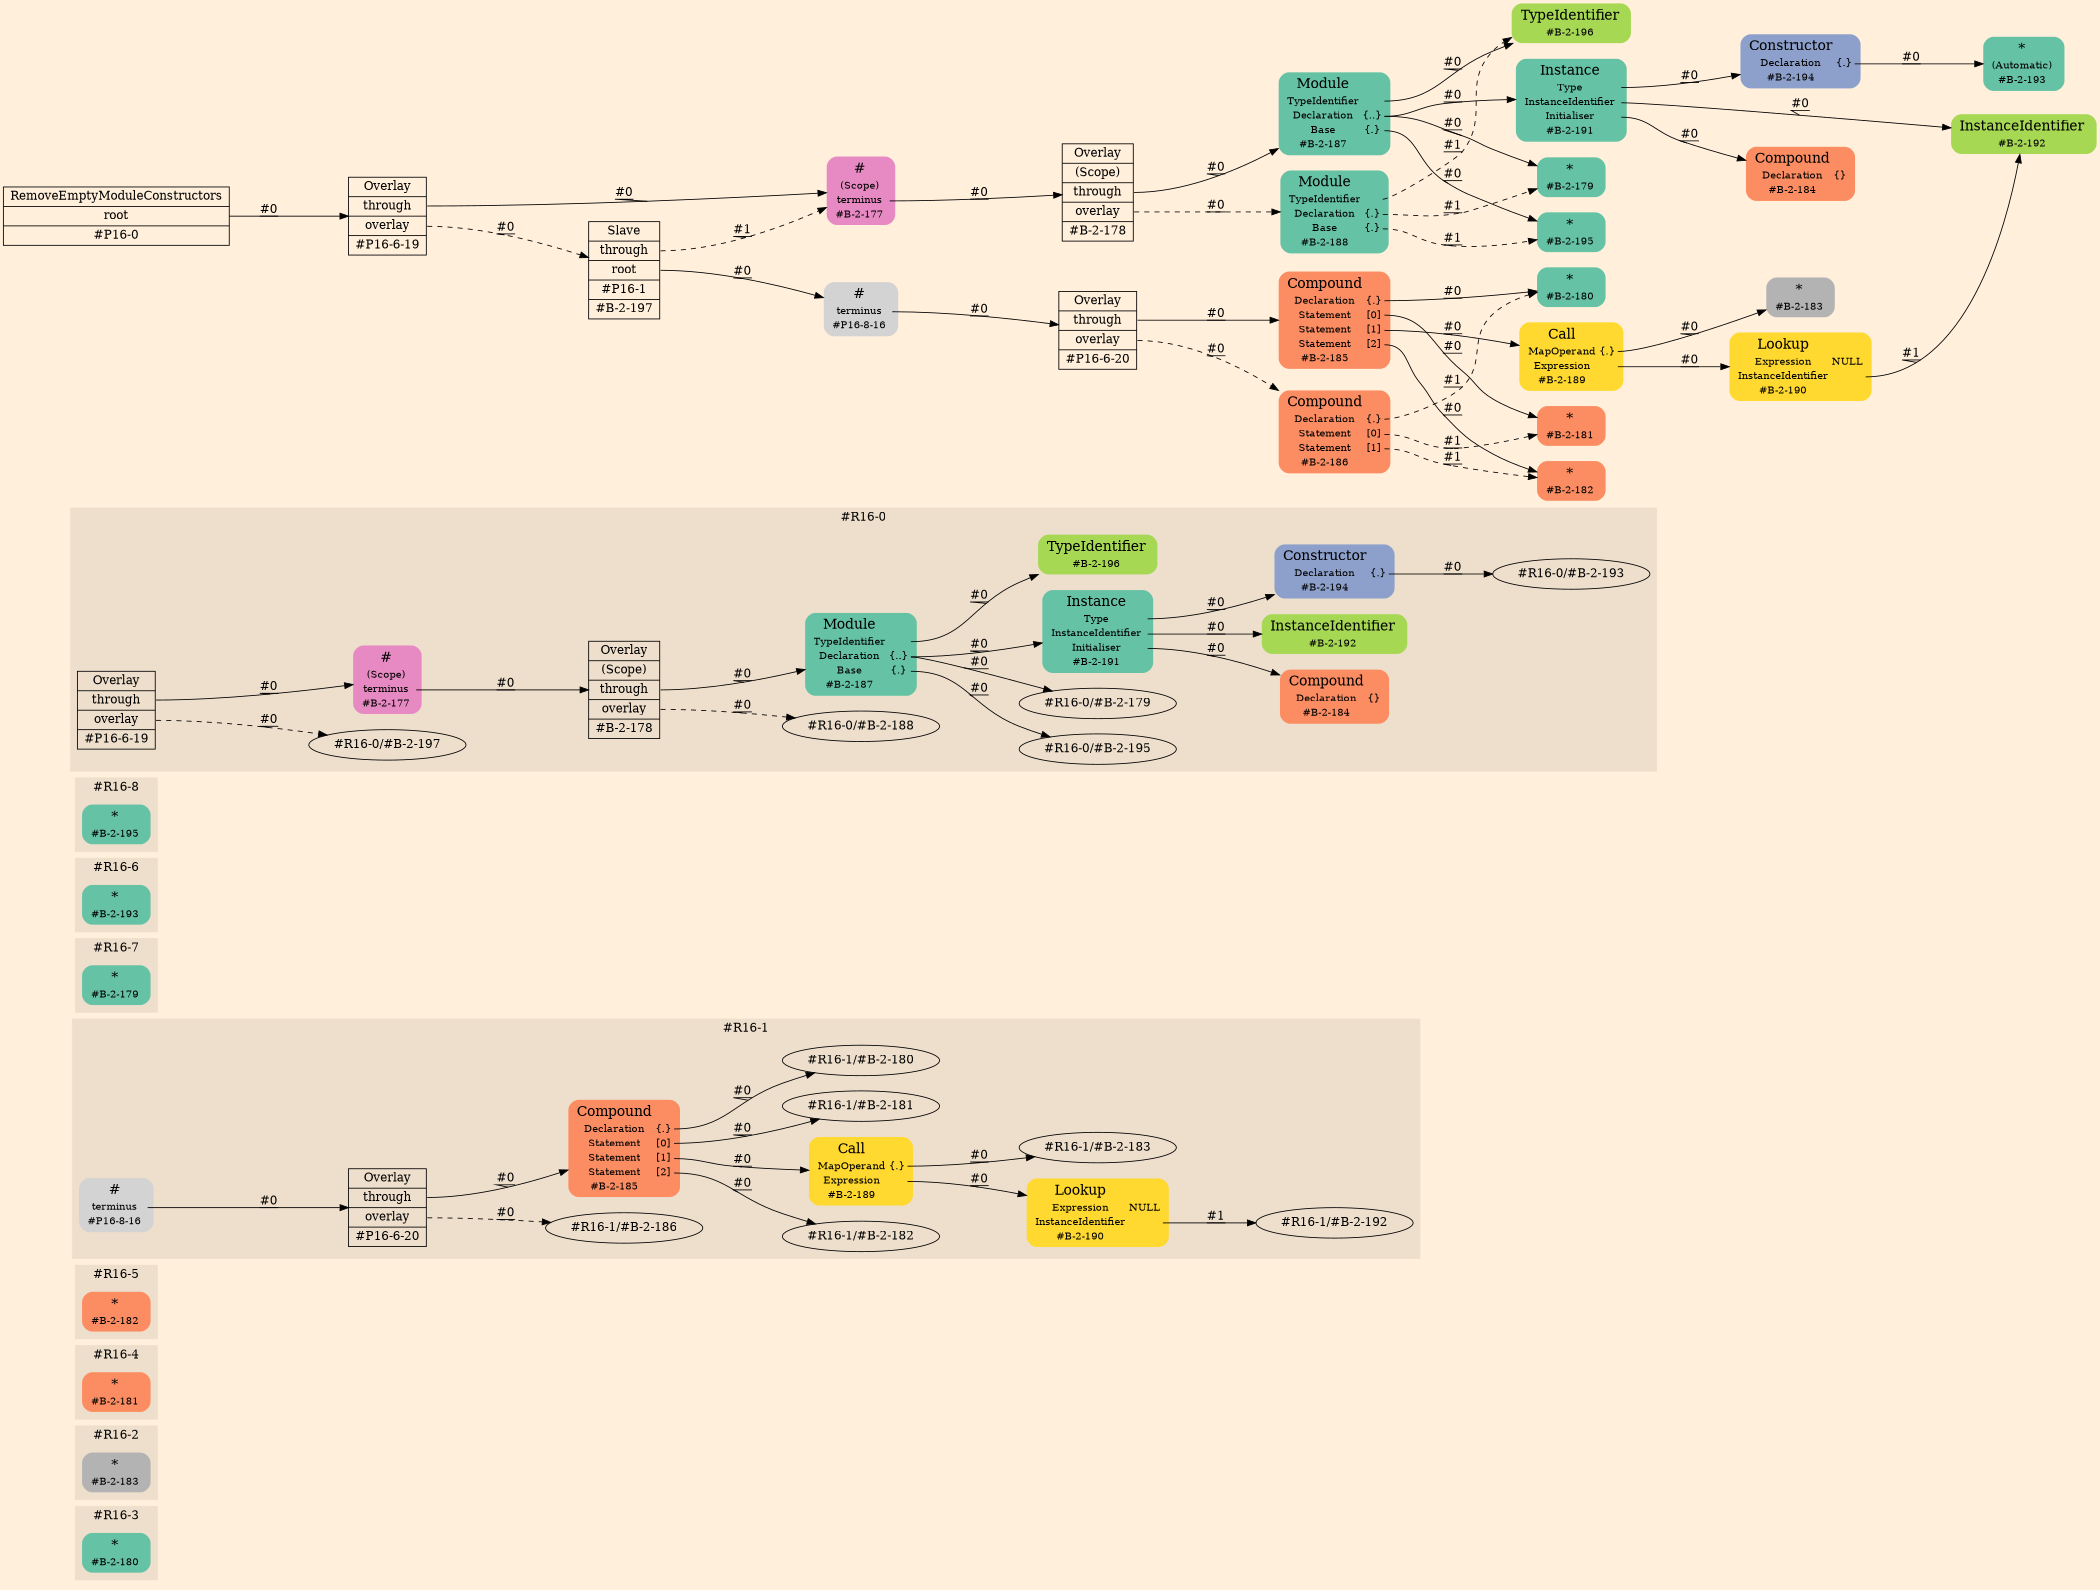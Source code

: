 digraph Inferno {
graph [
rankdir = "LR"
ranksep = 1.0
size = "14,20"
bgcolor = antiquewhite1
color = black
fontcolor = black
];
node [
];
subgraph "cluster#R16-3" {
label = "#R16-3"
style = "filled"
color = antiquewhite2
"#R16-3/#B-2-180" [
shape = "plaintext"
fillcolor = "/set28/1"
label = <<TABLE BORDER="0" CELLBORDER="0" CELLSPACING="0">
 <TR>
  <TD><FONT POINT-SIZE="16.0">*</FONT></TD>
  <TD></TD>
 </TR>
 <TR>
  <TD>#B-2-180</TD>
  <TD PORT="port0"></TD>
 </TR>
</TABLE>>
style = "rounded,filled"
fontsize = "12"
];
}
subgraph "cluster#R16-2" {
label = "#R16-2"
style = "filled"
color = antiquewhite2
"#R16-2/#B-2-183" [
shape = "plaintext"
fillcolor = "/set28/8"
label = <<TABLE BORDER="0" CELLBORDER="0" CELLSPACING="0">
 <TR>
  <TD><FONT POINT-SIZE="16.0">*</FONT></TD>
  <TD></TD>
 </TR>
 <TR>
  <TD>#B-2-183</TD>
  <TD PORT="port0"></TD>
 </TR>
</TABLE>>
style = "rounded,filled"
fontsize = "12"
];
}
subgraph "cluster#R16-4" {
label = "#R16-4"
style = "filled"
color = antiquewhite2
"#R16-4/#B-2-181" [
shape = "plaintext"
fillcolor = "/set28/2"
label = <<TABLE BORDER="0" CELLBORDER="0" CELLSPACING="0">
 <TR>
  <TD><FONT POINT-SIZE="16.0">*</FONT></TD>
  <TD></TD>
 </TR>
 <TR>
  <TD>#B-2-181</TD>
  <TD PORT="port0"></TD>
 </TR>
</TABLE>>
style = "rounded,filled"
fontsize = "12"
];
}
subgraph "cluster#R16-5" {
label = "#R16-5"
style = "filled"
color = antiquewhite2
"#R16-5/#B-2-182" [
shape = "plaintext"
fillcolor = "/set28/2"
label = <<TABLE BORDER="0" CELLBORDER="0" CELLSPACING="0">
 <TR>
  <TD><FONT POINT-SIZE="16.0">*</FONT></TD>
  <TD></TD>
 </TR>
 <TR>
  <TD>#B-2-182</TD>
  <TD PORT="port0"></TD>
 </TR>
</TABLE>>
style = "rounded,filled"
fontsize = "12"
];
}
subgraph "cluster#R16-1" {
label = "#R16-1"
style = "filled"
color = antiquewhite2
"#R16-1/#B-2-190" [
shape = "plaintext"
fillcolor = "/set28/6"
label = <<TABLE BORDER="0" CELLBORDER="0" CELLSPACING="0">
 <TR>
  <TD><FONT POINT-SIZE="16.0">Lookup</FONT></TD>
  <TD></TD>
 </TR>
 <TR>
  <TD>Expression</TD>
  <TD PORT="port0">NULL</TD>
 </TR>
 <TR>
  <TD>InstanceIdentifier</TD>
  <TD PORT="port1"></TD>
 </TR>
 <TR>
  <TD>#B-2-190</TD>
  <TD PORT="port2"></TD>
 </TR>
</TABLE>>
style = "rounded,filled"
fontsize = "12"
];
"#R16-1/#B-2-189" [
shape = "plaintext"
fillcolor = "/set28/6"
label = <<TABLE BORDER="0" CELLBORDER="0" CELLSPACING="0">
 <TR>
  <TD><FONT POINT-SIZE="16.0">Call</FONT></TD>
  <TD></TD>
 </TR>
 <TR>
  <TD>MapOperand</TD>
  <TD PORT="port0">{.}</TD>
 </TR>
 <TR>
  <TD>Expression</TD>
  <TD PORT="port1"></TD>
 </TR>
 <TR>
  <TD>#B-2-189</TD>
  <TD PORT="port2"></TD>
 </TR>
</TABLE>>
style = "rounded,filled"
fontsize = "12"
];
"#R16-1/#B-2-185" [
shape = "plaintext"
fillcolor = "/set28/2"
label = <<TABLE BORDER="0" CELLBORDER="0" CELLSPACING="0">
 <TR>
  <TD><FONT POINT-SIZE="16.0">Compound</FONT></TD>
  <TD></TD>
 </TR>
 <TR>
  <TD>Declaration</TD>
  <TD PORT="port0">{.}</TD>
 </TR>
 <TR>
  <TD>Statement</TD>
  <TD PORT="port1">[0]</TD>
 </TR>
 <TR>
  <TD>Statement</TD>
  <TD PORT="port2">[1]</TD>
 </TR>
 <TR>
  <TD>Statement</TD>
  <TD PORT="port3">[2]</TD>
 </TR>
 <TR>
  <TD>#B-2-185</TD>
  <TD PORT="port4"></TD>
 </TR>
</TABLE>>
style = "rounded,filled"
fontsize = "12"
];
"#R16-1/#P16-8-16" [
shape = "plaintext"
label = <<TABLE BORDER="0" CELLBORDER="0" CELLSPACING="0">
 <TR>
  <TD><FONT POINT-SIZE="16.0">#</FONT></TD>
  <TD></TD>
 </TR>
 <TR>
  <TD>terminus</TD>
  <TD PORT="port0"></TD>
 </TR>
 <TR>
  <TD>#P16-8-16</TD>
  <TD PORT="port1"></TD>
 </TR>
</TABLE>>
style = "rounded,filled"
fontsize = "12"
];
"#R16-1/#P16-6-20" [
shape = "record"
fillcolor = antiquewhite2
label = "<fixed> Overlay | <port0> through | <port1> overlay | <port2> #P16-6-20"
style = "filled"
fontsize = "14"
color = black
fontcolor = black
];
"#R16-1/#B-2-190":port1 -> "#R16-1/#B-2-192" [style="solid"
label = "#1"
decorate = true
color = black
fontcolor = black
];
"#R16-1/#B-2-189":port0 -> "#R16-1/#B-2-183" [style="solid"
label = "#0"
decorate = true
color = black
fontcolor = black
];
"#R16-1/#B-2-189":port1 -> "#R16-1/#B-2-190" [style="solid"
label = "#0"
decorate = true
color = black
fontcolor = black
];
"#R16-1/#B-2-185":port0 -> "#R16-1/#B-2-180" [style="solid"
label = "#0"
decorate = true
color = black
fontcolor = black
];
"#R16-1/#B-2-185":port1 -> "#R16-1/#B-2-181" [style="solid"
label = "#0"
decorate = true
color = black
fontcolor = black
];
"#R16-1/#B-2-185":port2 -> "#R16-1/#B-2-189" [style="solid"
label = "#0"
decorate = true
color = black
fontcolor = black
];
"#R16-1/#B-2-185":port3 -> "#R16-1/#B-2-182" [style="solid"
label = "#0"
decorate = true
color = black
fontcolor = black
];
"#R16-1/#P16-8-16":port0 -> "#R16-1/#P16-6-20" [style="solid"
label = "#0"
decorate = true
color = black
fontcolor = black
];
"#R16-1/#P16-6-20":port0 -> "#R16-1/#B-2-185" [style="solid"
label = "#0"
decorate = true
color = black
fontcolor = black
];
"#R16-1/#P16-6-20":port1 -> "#R16-1/#B-2-186" [style="dashed"
label = "#0"
decorate = true
color = black
fontcolor = black
];
}
subgraph "cluster#R16-7" {
label = "#R16-7"
style = "filled"
color = antiquewhite2
"#R16-7/#B-2-179" [
shape = "plaintext"
fillcolor = "/set28/1"
label = <<TABLE BORDER="0" CELLBORDER="0" CELLSPACING="0">
 <TR>
  <TD><FONT POINT-SIZE="16.0">*</FONT></TD>
  <TD></TD>
 </TR>
 <TR>
  <TD>#B-2-179</TD>
  <TD PORT="port0"></TD>
 </TR>
</TABLE>>
style = "rounded,filled"
fontsize = "12"
];
}
subgraph "cluster#R16-6" {
label = "#R16-6"
style = "filled"
color = antiquewhite2
"#R16-6/#B-2-193" [
shape = "plaintext"
fillcolor = "/set28/1"
label = <<TABLE BORDER="0" CELLBORDER="0" CELLSPACING="0">
 <TR>
  <TD><FONT POINT-SIZE="16.0">*</FONT></TD>
  <TD></TD>
 </TR>
 <TR>
  <TD>#B-2-193</TD>
  <TD PORT="port0"></TD>
 </TR>
</TABLE>>
style = "rounded,filled"
fontsize = "12"
];
}
subgraph "cluster#R16-8" {
label = "#R16-8"
style = "filled"
color = antiquewhite2
"#R16-8/#B-2-195" [
shape = "plaintext"
fillcolor = "/set28/1"
label = <<TABLE BORDER="0" CELLBORDER="0" CELLSPACING="0">
 <TR>
  <TD><FONT POINT-SIZE="16.0">*</FONT></TD>
  <TD></TD>
 </TR>
 <TR>
  <TD>#B-2-195</TD>
  <TD PORT="port0"></TD>
 </TR>
</TABLE>>
style = "rounded,filled"
fontsize = "12"
];
}
subgraph "cluster#R16-0" {
label = "#R16-0"
style = "filled"
color = antiquewhite2
"#R16-0/#B-2-194" [
shape = "plaintext"
fillcolor = "/set28/3"
label = <<TABLE BORDER="0" CELLBORDER="0" CELLSPACING="0">
 <TR>
  <TD><FONT POINT-SIZE="16.0">Constructor</FONT></TD>
  <TD></TD>
 </TR>
 <TR>
  <TD>Declaration</TD>
  <TD PORT="port0">{.}</TD>
 </TR>
 <TR>
  <TD>#B-2-194</TD>
  <TD PORT="port1"></TD>
 </TR>
</TABLE>>
style = "rounded,filled"
fontsize = "12"
];
"#R16-0/#B-2-177" [
shape = "plaintext"
fillcolor = "/set28/4"
label = <<TABLE BORDER="0" CELLBORDER="0" CELLSPACING="0">
 <TR>
  <TD><FONT POINT-SIZE="16.0">#</FONT></TD>
  <TD></TD>
 </TR>
 <TR>
  <TD>(Scope)</TD>
  <TD PORT="port0"></TD>
 </TR>
 <TR>
  <TD>terminus</TD>
  <TD PORT="port1"></TD>
 </TR>
 <TR>
  <TD>#B-2-177</TD>
  <TD PORT="port2"></TD>
 </TR>
</TABLE>>
style = "rounded,filled"
fontsize = "12"
];
"#R16-0/#B-2-196" [
shape = "plaintext"
fillcolor = "/set28/5"
label = <<TABLE BORDER="0" CELLBORDER="0" CELLSPACING="0">
 <TR>
  <TD><FONT POINT-SIZE="16.0">TypeIdentifier</FONT></TD>
  <TD></TD>
 </TR>
 <TR>
  <TD>#B-2-196</TD>
  <TD PORT="port0"></TD>
 </TR>
</TABLE>>
style = "rounded,filled"
fontsize = "12"
];
"#R16-0/#P16-6-19" [
shape = "record"
fillcolor = antiquewhite2
label = "<fixed> Overlay | <port0> through | <port1> overlay | <port2> #P16-6-19"
style = "filled"
fontsize = "14"
color = black
fontcolor = black
];
"#R16-0/#B-2-184" [
shape = "plaintext"
fillcolor = "/set28/2"
label = <<TABLE BORDER="0" CELLBORDER="0" CELLSPACING="0">
 <TR>
  <TD><FONT POINT-SIZE="16.0">Compound</FONT></TD>
  <TD></TD>
 </TR>
 <TR>
  <TD>Declaration</TD>
  <TD PORT="port0">{}</TD>
 </TR>
 <TR>
  <TD>#B-2-184</TD>
  <TD PORT="port1"></TD>
 </TR>
</TABLE>>
style = "rounded,filled"
fontsize = "12"
];
"#R16-0/#B-2-191" [
shape = "plaintext"
fillcolor = "/set28/1"
label = <<TABLE BORDER="0" CELLBORDER="0" CELLSPACING="0">
 <TR>
  <TD><FONT POINT-SIZE="16.0">Instance</FONT></TD>
  <TD></TD>
 </TR>
 <TR>
  <TD>Type</TD>
  <TD PORT="port0"></TD>
 </TR>
 <TR>
  <TD>InstanceIdentifier</TD>
  <TD PORT="port1"></TD>
 </TR>
 <TR>
  <TD>Initialiser</TD>
  <TD PORT="port2"></TD>
 </TR>
 <TR>
  <TD>#B-2-191</TD>
  <TD PORT="port3"></TD>
 </TR>
</TABLE>>
style = "rounded,filled"
fontsize = "12"
];
"#R16-0/#B-2-178" [
shape = "record"
fillcolor = antiquewhite2
label = "<fixed> Overlay | <port0> (Scope) | <port1> through | <port2> overlay | <port3> #B-2-178"
style = "filled"
fontsize = "14"
color = black
fontcolor = black
];
"#R16-0/#B-2-192" [
shape = "plaintext"
fillcolor = "/set28/5"
label = <<TABLE BORDER="0" CELLBORDER="0" CELLSPACING="0">
 <TR>
  <TD><FONT POINT-SIZE="16.0">InstanceIdentifier</FONT></TD>
  <TD></TD>
 </TR>
 <TR>
  <TD>#B-2-192</TD>
  <TD PORT="port0"></TD>
 </TR>
</TABLE>>
style = "rounded,filled"
fontsize = "12"
];
"#R16-0/#B-2-187" [
shape = "plaintext"
fillcolor = "/set28/1"
label = <<TABLE BORDER="0" CELLBORDER="0" CELLSPACING="0">
 <TR>
  <TD><FONT POINT-SIZE="16.0">Module</FONT></TD>
  <TD></TD>
 </TR>
 <TR>
  <TD>TypeIdentifier</TD>
  <TD PORT="port0"></TD>
 </TR>
 <TR>
  <TD>Declaration</TD>
  <TD PORT="port1">{..}</TD>
 </TR>
 <TR>
  <TD>Base</TD>
  <TD PORT="port2">{.}</TD>
 </TR>
 <TR>
  <TD>#B-2-187</TD>
  <TD PORT="port3"></TD>
 </TR>
</TABLE>>
style = "rounded,filled"
fontsize = "12"
];
"#R16-0/#B-2-194":port0 -> "#R16-0/#B-2-193" [style="solid"
label = "#0"
decorate = true
color = black
fontcolor = black
];
"#R16-0/#B-2-177":port1 -> "#R16-0/#B-2-178" [style="solid"
label = "#0"
decorate = true
color = black
fontcolor = black
];
"#R16-0/#P16-6-19":port0 -> "#R16-0/#B-2-177" [style="solid"
label = "#0"
decorate = true
color = black
fontcolor = black
];
"#R16-0/#P16-6-19":port1 -> "#R16-0/#B-2-197" [style="dashed"
label = "#0"
decorate = true
color = black
fontcolor = black
];
"#R16-0/#B-2-191":port0 -> "#R16-0/#B-2-194" [style="solid"
label = "#0"
decorate = true
color = black
fontcolor = black
];
"#R16-0/#B-2-191":port1 -> "#R16-0/#B-2-192" [style="solid"
label = "#0"
decorate = true
color = black
fontcolor = black
];
"#R16-0/#B-2-191":port2 -> "#R16-0/#B-2-184" [style="solid"
label = "#0"
decorate = true
color = black
fontcolor = black
];
"#R16-0/#B-2-178":port1 -> "#R16-0/#B-2-187" [style="solid"
label = "#0"
decorate = true
color = black
fontcolor = black
];
"#R16-0/#B-2-178":port2 -> "#R16-0/#B-2-188" [style="dashed"
label = "#0"
decorate = true
color = black
fontcolor = black
];
"#R16-0/#B-2-187":port0 -> "#R16-0/#B-2-196" [style="solid"
label = "#0"
decorate = true
color = black
fontcolor = black
];
"#R16-0/#B-2-187":port1 -> "#R16-0/#B-2-191" [style="solid"
label = "#0"
decorate = true
color = black
fontcolor = black
];
"#R16-0/#B-2-187":port1 -> "#R16-0/#B-2-179" [style="solid"
label = "#0"
decorate = true
color = black
fontcolor = black
];
"#R16-0/#B-2-187":port2 -> "#R16-0/#B-2-195" [style="solid"
label = "#0"
decorate = true
color = black
fontcolor = black
];
}
"CR#P16-0" [
shape = "record"
fillcolor = antiquewhite1
label = "<fixed> RemoveEmptyModuleConstructors | <port0> root | <port1> #P16-0"
style = "filled"
fontsize = "14"
color = black
fontcolor = black
];
"#P16-6-19" [
shape = "record"
fillcolor = antiquewhite1
label = "<fixed> Overlay | <port0> through | <port1> overlay | <port2> #P16-6-19"
style = "filled"
fontsize = "14"
color = black
fontcolor = black
];
"#B-2-177" [
shape = "plaintext"
fillcolor = "/set28/4"
label = <<TABLE BORDER="0" CELLBORDER="0" CELLSPACING="0">
 <TR>
  <TD><FONT POINT-SIZE="16.0">#</FONT></TD>
  <TD></TD>
 </TR>
 <TR>
  <TD>(Scope)</TD>
  <TD PORT="port0"></TD>
 </TR>
 <TR>
  <TD>terminus</TD>
  <TD PORT="port1"></TD>
 </TR>
 <TR>
  <TD>#B-2-177</TD>
  <TD PORT="port2"></TD>
 </TR>
</TABLE>>
style = "rounded,filled"
fontsize = "12"
];
"#B-2-178" [
shape = "record"
fillcolor = antiquewhite1
label = "<fixed> Overlay | <port0> (Scope) | <port1> through | <port2> overlay | <port3> #B-2-178"
style = "filled"
fontsize = "14"
color = black
fontcolor = black
];
"#B-2-187" [
shape = "plaintext"
fillcolor = "/set28/1"
label = <<TABLE BORDER="0" CELLBORDER="0" CELLSPACING="0">
 <TR>
  <TD><FONT POINT-SIZE="16.0">Module</FONT></TD>
  <TD></TD>
 </TR>
 <TR>
  <TD>TypeIdentifier</TD>
  <TD PORT="port0"></TD>
 </TR>
 <TR>
  <TD>Declaration</TD>
  <TD PORT="port1">{..}</TD>
 </TR>
 <TR>
  <TD>Base</TD>
  <TD PORT="port2">{.}</TD>
 </TR>
 <TR>
  <TD>#B-2-187</TD>
  <TD PORT="port3"></TD>
 </TR>
</TABLE>>
style = "rounded,filled"
fontsize = "12"
];
"#B-2-196" [
shape = "plaintext"
fillcolor = "/set28/5"
label = <<TABLE BORDER="0" CELLBORDER="0" CELLSPACING="0">
 <TR>
  <TD><FONT POINT-SIZE="16.0">TypeIdentifier</FONT></TD>
  <TD></TD>
 </TR>
 <TR>
  <TD>#B-2-196</TD>
  <TD PORT="port0"></TD>
 </TR>
</TABLE>>
style = "rounded,filled"
fontsize = "12"
];
"#B-2-191" [
shape = "plaintext"
fillcolor = "/set28/1"
label = <<TABLE BORDER="0" CELLBORDER="0" CELLSPACING="0">
 <TR>
  <TD><FONT POINT-SIZE="16.0">Instance</FONT></TD>
  <TD></TD>
 </TR>
 <TR>
  <TD>Type</TD>
  <TD PORT="port0"></TD>
 </TR>
 <TR>
  <TD>InstanceIdentifier</TD>
  <TD PORT="port1"></TD>
 </TR>
 <TR>
  <TD>Initialiser</TD>
  <TD PORT="port2"></TD>
 </TR>
 <TR>
  <TD>#B-2-191</TD>
  <TD PORT="port3"></TD>
 </TR>
</TABLE>>
style = "rounded,filled"
fontsize = "12"
];
"#B-2-194" [
shape = "plaintext"
fillcolor = "/set28/3"
label = <<TABLE BORDER="0" CELLBORDER="0" CELLSPACING="0">
 <TR>
  <TD><FONT POINT-SIZE="16.0">Constructor</FONT></TD>
  <TD></TD>
 </TR>
 <TR>
  <TD>Declaration</TD>
  <TD PORT="port0">{.}</TD>
 </TR>
 <TR>
  <TD>#B-2-194</TD>
  <TD PORT="port1"></TD>
 </TR>
</TABLE>>
style = "rounded,filled"
fontsize = "12"
];
"#B-2-193" [
shape = "plaintext"
fillcolor = "/set28/1"
label = <<TABLE BORDER="0" CELLBORDER="0" CELLSPACING="0">
 <TR>
  <TD><FONT POINT-SIZE="16.0">*</FONT></TD>
  <TD></TD>
 </TR>
 <TR>
  <TD>(Automatic)</TD>
  <TD PORT="port0"></TD>
 </TR>
 <TR>
  <TD>#B-2-193</TD>
  <TD PORT="port1"></TD>
 </TR>
</TABLE>>
style = "rounded,filled"
fontsize = "12"
];
"#B-2-192" [
shape = "plaintext"
fillcolor = "/set28/5"
label = <<TABLE BORDER="0" CELLBORDER="0" CELLSPACING="0">
 <TR>
  <TD><FONT POINT-SIZE="16.0">InstanceIdentifier</FONT></TD>
  <TD></TD>
 </TR>
 <TR>
  <TD>#B-2-192</TD>
  <TD PORT="port0"></TD>
 </TR>
</TABLE>>
style = "rounded,filled"
fontsize = "12"
];
"#B-2-184" [
shape = "plaintext"
fillcolor = "/set28/2"
label = <<TABLE BORDER="0" CELLBORDER="0" CELLSPACING="0">
 <TR>
  <TD><FONT POINT-SIZE="16.0">Compound</FONT></TD>
  <TD></TD>
 </TR>
 <TR>
  <TD>Declaration</TD>
  <TD PORT="port0">{}</TD>
 </TR>
 <TR>
  <TD>#B-2-184</TD>
  <TD PORT="port1"></TD>
 </TR>
</TABLE>>
style = "rounded,filled"
fontsize = "12"
];
"#B-2-179" [
shape = "plaintext"
fillcolor = "/set28/1"
label = <<TABLE BORDER="0" CELLBORDER="0" CELLSPACING="0">
 <TR>
  <TD><FONT POINT-SIZE="16.0">*</FONT></TD>
  <TD></TD>
 </TR>
 <TR>
  <TD>#B-2-179</TD>
  <TD PORT="port0"></TD>
 </TR>
</TABLE>>
style = "rounded,filled"
fontsize = "12"
];
"#B-2-195" [
shape = "plaintext"
fillcolor = "/set28/1"
label = <<TABLE BORDER="0" CELLBORDER="0" CELLSPACING="0">
 <TR>
  <TD><FONT POINT-SIZE="16.0">*</FONT></TD>
  <TD></TD>
 </TR>
 <TR>
  <TD>#B-2-195</TD>
  <TD PORT="port0"></TD>
 </TR>
</TABLE>>
style = "rounded,filled"
fontsize = "12"
];
"#B-2-188" [
shape = "plaintext"
fillcolor = "/set28/1"
label = <<TABLE BORDER="0" CELLBORDER="0" CELLSPACING="0">
 <TR>
  <TD><FONT POINT-SIZE="16.0">Module</FONT></TD>
  <TD></TD>
 </TR>
 <TR>
  <TD>TypeIdentifier</TD>
  <TD PORT="port0"></TD>
 </TR>
 <TR>
  <TD>Declaration</TD>
  <TD PORT="port1">{.}</TD>
 </TR>
 <TR>
  <TD>Base</TD>
  <TD PORT="port2">{.}</TD>
 </TR>
 <TR>
  <TD>#B-2-188</TD>
  <TD PORT="port3"></TD>
 </TR>
</TABLE>>
style = "rounded,filled"
fontsize = "12"
];
"#B-2-197" [
shape = "record"
fillcolor = antiquewhite1
label = "<fixed> Slave | <port0> through | <port1> root | <port2> #P16-1 | <port3> #B-2-197"
style = "filled"
fontsize = "14"
color = black
fontcolor = black
];
"#P16-8-16" [
shape = "plaintext"
label = <<TABLE BORDER="0" CELLBORDER="0" CELLSPACING="0">
 <TR>
  <TD><FONT POINT-SIZE="16.0">#</FONT></TD>
  <TD></TD>
 </TR>
 <TR>
  <TD>terminus</TD>
  <TD PORT="port0"></TD>
 </TR>
 <TR>
  <TD>#P16-8-16</TD>
  <TD PORT="port1"></TD>
 </TR>
</TABLE>>
style = "rounded,filled"
fontsize = "12"
];
"#P16-6-20" [
shape = "record"
fillcolor = antiquewhite1
label = "<fixed> Overlay | <port0> through | <port1> overlay | <port2> #P16-6-20"
style = "filled"
fontsize = "14"
color = black
fontcolor = black
];
"#B-2-185" [
shape = "plaintext"
fillcolor = "/set28/2"
label = <<TABLE BORDER="0" CELLBORDER="0" CELLSPACING="0">
 <TR>
  <TD><FONT POINT-SIZE="16.0">Compound</FONT></TD>
  <TD></TD>
 </TR>
 <TR>
  <TD>Declaration</TD>
  <TD PORT="port0">{.}</TD>
 </TR>
 <TR>
  <TD>Statement</TD>
  <TD PORT="port1">[0]</TD>
 </TR>
 <TR>
  <TD>Statement</TD>
  <TD PORT="port2">[1]</TD>
 </TR>
 <TR>
  <TD>Statement</TD>
  <TD PORT="port3">[2]</TD>
 </TR>
 <TR>
  <TD>#B-2-185</TD>
  <TD PORT="port4"></TD>
 </TR>
</TABLE>>
style = "rounded,filled"
fontsize = "12"
];
"#B-2-180" [
shape = "plaintext"
fillcolor = "/set28/1"
label = <<TABLE BORDER="0" CELLBORDER="0" CELLSPACING="0">
 <TR>
  <TD><FONT POINT-SIZE="16.0">*</FONT></TD>
  <TD></TD>
 </TR>
 <TR>
  <TD>#B-2-180</TD>
  <TD PORT="port0"></TD>
 </TR>
</TABLE>>
style = "rounded,filled"
fontsize = "12"
];
"#B-2-181" [
shape = "plaintext"
fillcolor = "/set28/2"
label = <<TABLE BORDER="0" CELLBORDER="0" CELLSPACING="0">
 <TR>
  <TD><FONT POINT-SIZE="16.0">*</FONT></TD>
  <TD></TD>
 </TR>
 <TR>
  <TD>#B-2-181</TD>
  <TD PORT="port0"></TD>
 </TR>
</TABLE>>
style = "rounded,filled"
fontsize = "12"
];
"#B-2-189" [
shape = "plaintext"
fillcolor = "/set28/6"
label = <<TABLE BORDER="0" CELLBORDER="0" CELLSPACING="0">
 <TR>
  <TD><FONT POINT-SIZE="16.0">Call</FONT></TD>
  <TD></TD>
 </TR>
 <TR>
  <TD>MapOperand</TD>
  <TD PORT="port0">{.}</TD>
 </TR>
 <TR>
  <TD>Expression</TD>
  <TD PORT="port1"></TD>
 </TR>
 <TR>
  <TD>#B-2-189</TD>
  <TD PORT="port2"></TD>
 </TR>
</TABLE>>
style = "rounded,filled"
fontsize = "12"
];
"#B-2-183" [
shape = "plaintext"
fillcolor = "/set28/8"
label = <<TABLE BORDER="0" CELLBORDER="0" CELLSPACING="0">
 <TR>
  <TD><FONT POINT-SIZE="16.0">*</FONT></TD>
  <TD></TD>
 </TR>
 <TR>
  <TD>#B-2-183</TD>
  <TD PORT="port0"></TD>
 </TR>
</TABLE>>
style = "rounded,filled"
fontsize = "12"
];
"#B-2-190" [
shape = "plaintext"
fillcolor = "/set28/6"
label = <<TABLE BORDER="0" CELLBORDER="0" CELLSPACING="0">
 <TR>
  <TD><FONT POINT-SIZE="16.0">Lookup</FONT></TD>
  <TD></TD>
 </TR>
 <TR>
  <TD>Expression</TD>
  <TD PORT="port0">NULL</TD>
 </TR>
 <TR>
  <TD>InstanceIdentifier</TD>
  <TD PORT="port1"></TD>
 </TR>
 <TR>
  <TD>#B-2-190</TD>
  <TD PORT="port2"></TD>
 </TR>
</TABLE>>
style = "rounded,filled"
fontsize = "12"
];
"#B-2-182" [
shape = "plaintext"
fillcolor = "/set28/2"
label = <<TABLE BORDER="0" CELLBORDER="0" CELLSPACING="0">
 <TR>
  <TD><FONT POINT-SIZE="16.0">*</FONT></TD>
  <TD></TD>
 </TR>
 <TR>
  <TD>#B-2-182</TD>
  <TD PORT="port0"></TD>
 </TR>
</TABLE>>
style = "rounded,filled"
fontsize = "12"
];
"#B-2-186" [
shape = "plaintext"
fillcolor = "/set28/2"
label = <<TABLE BORDER="0" CELLBORDER="0" CELLSPACING="0">
 <TR>
  <TD><FONT POINT-SIZE="16.0">Compound</FONT></TD>
  <TD></TD>
 </TR>
 <TR>
  <TD>Declaration</TD>
  <TD PORT="port0">{.}</TD>
 </TR>
 <TR>
  <TD>Statement</TD>
  <TD PORT="port1">[0]</TD>
 </TR>
 <TR>
  <TD>Statement</TD>
  <TD PORT="port2">[1]</TD>
 </TR>
 <TR>
  <TD>#B-2-186</TD>
  <TD PORT="port3"></TD>
 </TR>
</TABLE>>
style = "rounded,filled"
fontsize = "12"
];
"CR#P16-0":port0 -> "#P16-6-19" [style="solid"
label = "#0"
decorate = true
color = black
fontcolor = black
];
"#P16-6-19":port0 -> "#B-2-177" [style="solid"
label = "#0"
decorate = true
color = black
fontcolor = black
];
"#P16-6-19":port1 -> "#B-2-197" [style="dashed"
label = "#0"
decorate = true
color = black
fontcolor = black
];
"#B-2-177":port1 -> "#B-2-178" [style="solid"
label = "#0"
decorate = true
color = black
fontcolor = black
];
"#B-2-178":port1 -> "#B-2-187" [style="solid"
label = "#0"
decorate = true
color = black
fontcolor = black
];
"#B-2-178":port2 -> "#B-2-188" [style="dashed"
label = "#0"
decorate = true
color = black
fontcolor = black
];
"#B-2-187":port0 -> "#B-2-196" [style="solid"
label = "#0"
decorate = true
color = black
fontcolor = black
];
"#B-2-187":port1 -> "#B-2-191" [style="solid"
label = "#0"
decorate = true
color = black
fontcolor = black
];
"#B-2-187":port1 -> "#B-2-179" [style="solid"
label = "#0"
decorate = true
color = black
fontcolor = black
];
"#B-2-187":port2 -> "#B-2-195" [style="solid"
label = "#0"
decorate = true
color = black
fontcolor = black
];
"#B-2-191":port0 -> "#B-2-194" [style="solid"
label = "#0"
decorate = true
color = black
fontcolor = black
];
"#B-2-191":port1 -> "#B-2-192" [style="solid"
label = "#0"
decorate = true
color = black
fontcolor = black
];
"#B-2-191":port2 -> "#B-2-184" [style="solid"
label = "#0"
decorate = true
color = black
fontcolor = black
];
"#B-2-194":port0 -> "#B-2-193" [style="solid"
label = "#0"
decorate = true
color = black
fontcolor = black
];
"#B-2-188":port0 -> "#B-2-196" [style="dashed"
label = "#1"
decorate = true
color = black
fontcolor = black
];
"#B-2-188":port1 -> "#B-2-179" [style="dashed"
label = "#1"
decorate = true
color = black
fontcolor = black
];
"#B-2-188":port2 -> "#B-2-195" [style="dashed"
label = "#1"
decorate = true
color = black
fontcolor = black
];
"#B-2-197":port0 -> "#B-2-177" [style="dashed"
label = "#1"
decorate = true
color = black
fontcolor = black
];
"#B-2-197":port1 -> "#P16-8-16" [style="solid"
label = "#0"
decorate = true
color = black
fontcolor = black
];
"#P16-8-16":port0 -> "#P16-6-20" [style="solid"
label = "#0"
decorate = true
color = black
fontcolor = black
];
"#P16-6-20":port0 -> "#B-2-185" [style="solid"
label = "#0"
decorate = true
color = black
fontcolor = black
];
"#P16-6-20":port1 -> "#B-2-186" [style="dashed"
label = "#0"
decorate = true
color = black
fontcolor = black
];
"#B-2-185":port0 -> "#B-2-180" [style="solid"
label = "#0"
decorate = true
color = black
fontcolor = black
];
"#B-2-185":port1 -> "#B-2-181" [style="solid"
label = "#0"
decorate = true
color = black
fontcolor = black
];
"#B-2-185":port2 -> "#B-2-189" [style="solid"
label = "#0"
decorate = true
color = black
fontcolor = black
];
"#B-2-185":port3 -> "#B-2-182" [style="solid"
label = "#0"
decorate = true
color = black
fontcolor = black
];
"#B-2-189":port0 -> "#B-2-183" [style="solid"
label = "#0"
decorate = true
color = black
fontcolor = black
];
"#B-2-189":port1 -> "#B-2-190" [style="solid"
label = "#0"
decorate = true
color = black
fontcolor = black
];
"#B-2-190":port1 -> "#B-2-192" [style="solid"
label = "#1"
decorate = true
color = black
fontcolor = black
];
"#B-2-186":port0 -> "#B-2-180" [style="dashed"
label = "#1"
decorate = true
color = black
fontcolor = black
];
"#B-2-186":port1 -> "#B-2-181" [style="dashed"
label = "#1"
decorate = true
color = black
fontcolor = black
];
"#B-2-186":port2 -> "#B-2-182" [style="dashed"
label = "#1"
decorate = true
color = black
fontcolor = black
];
}

